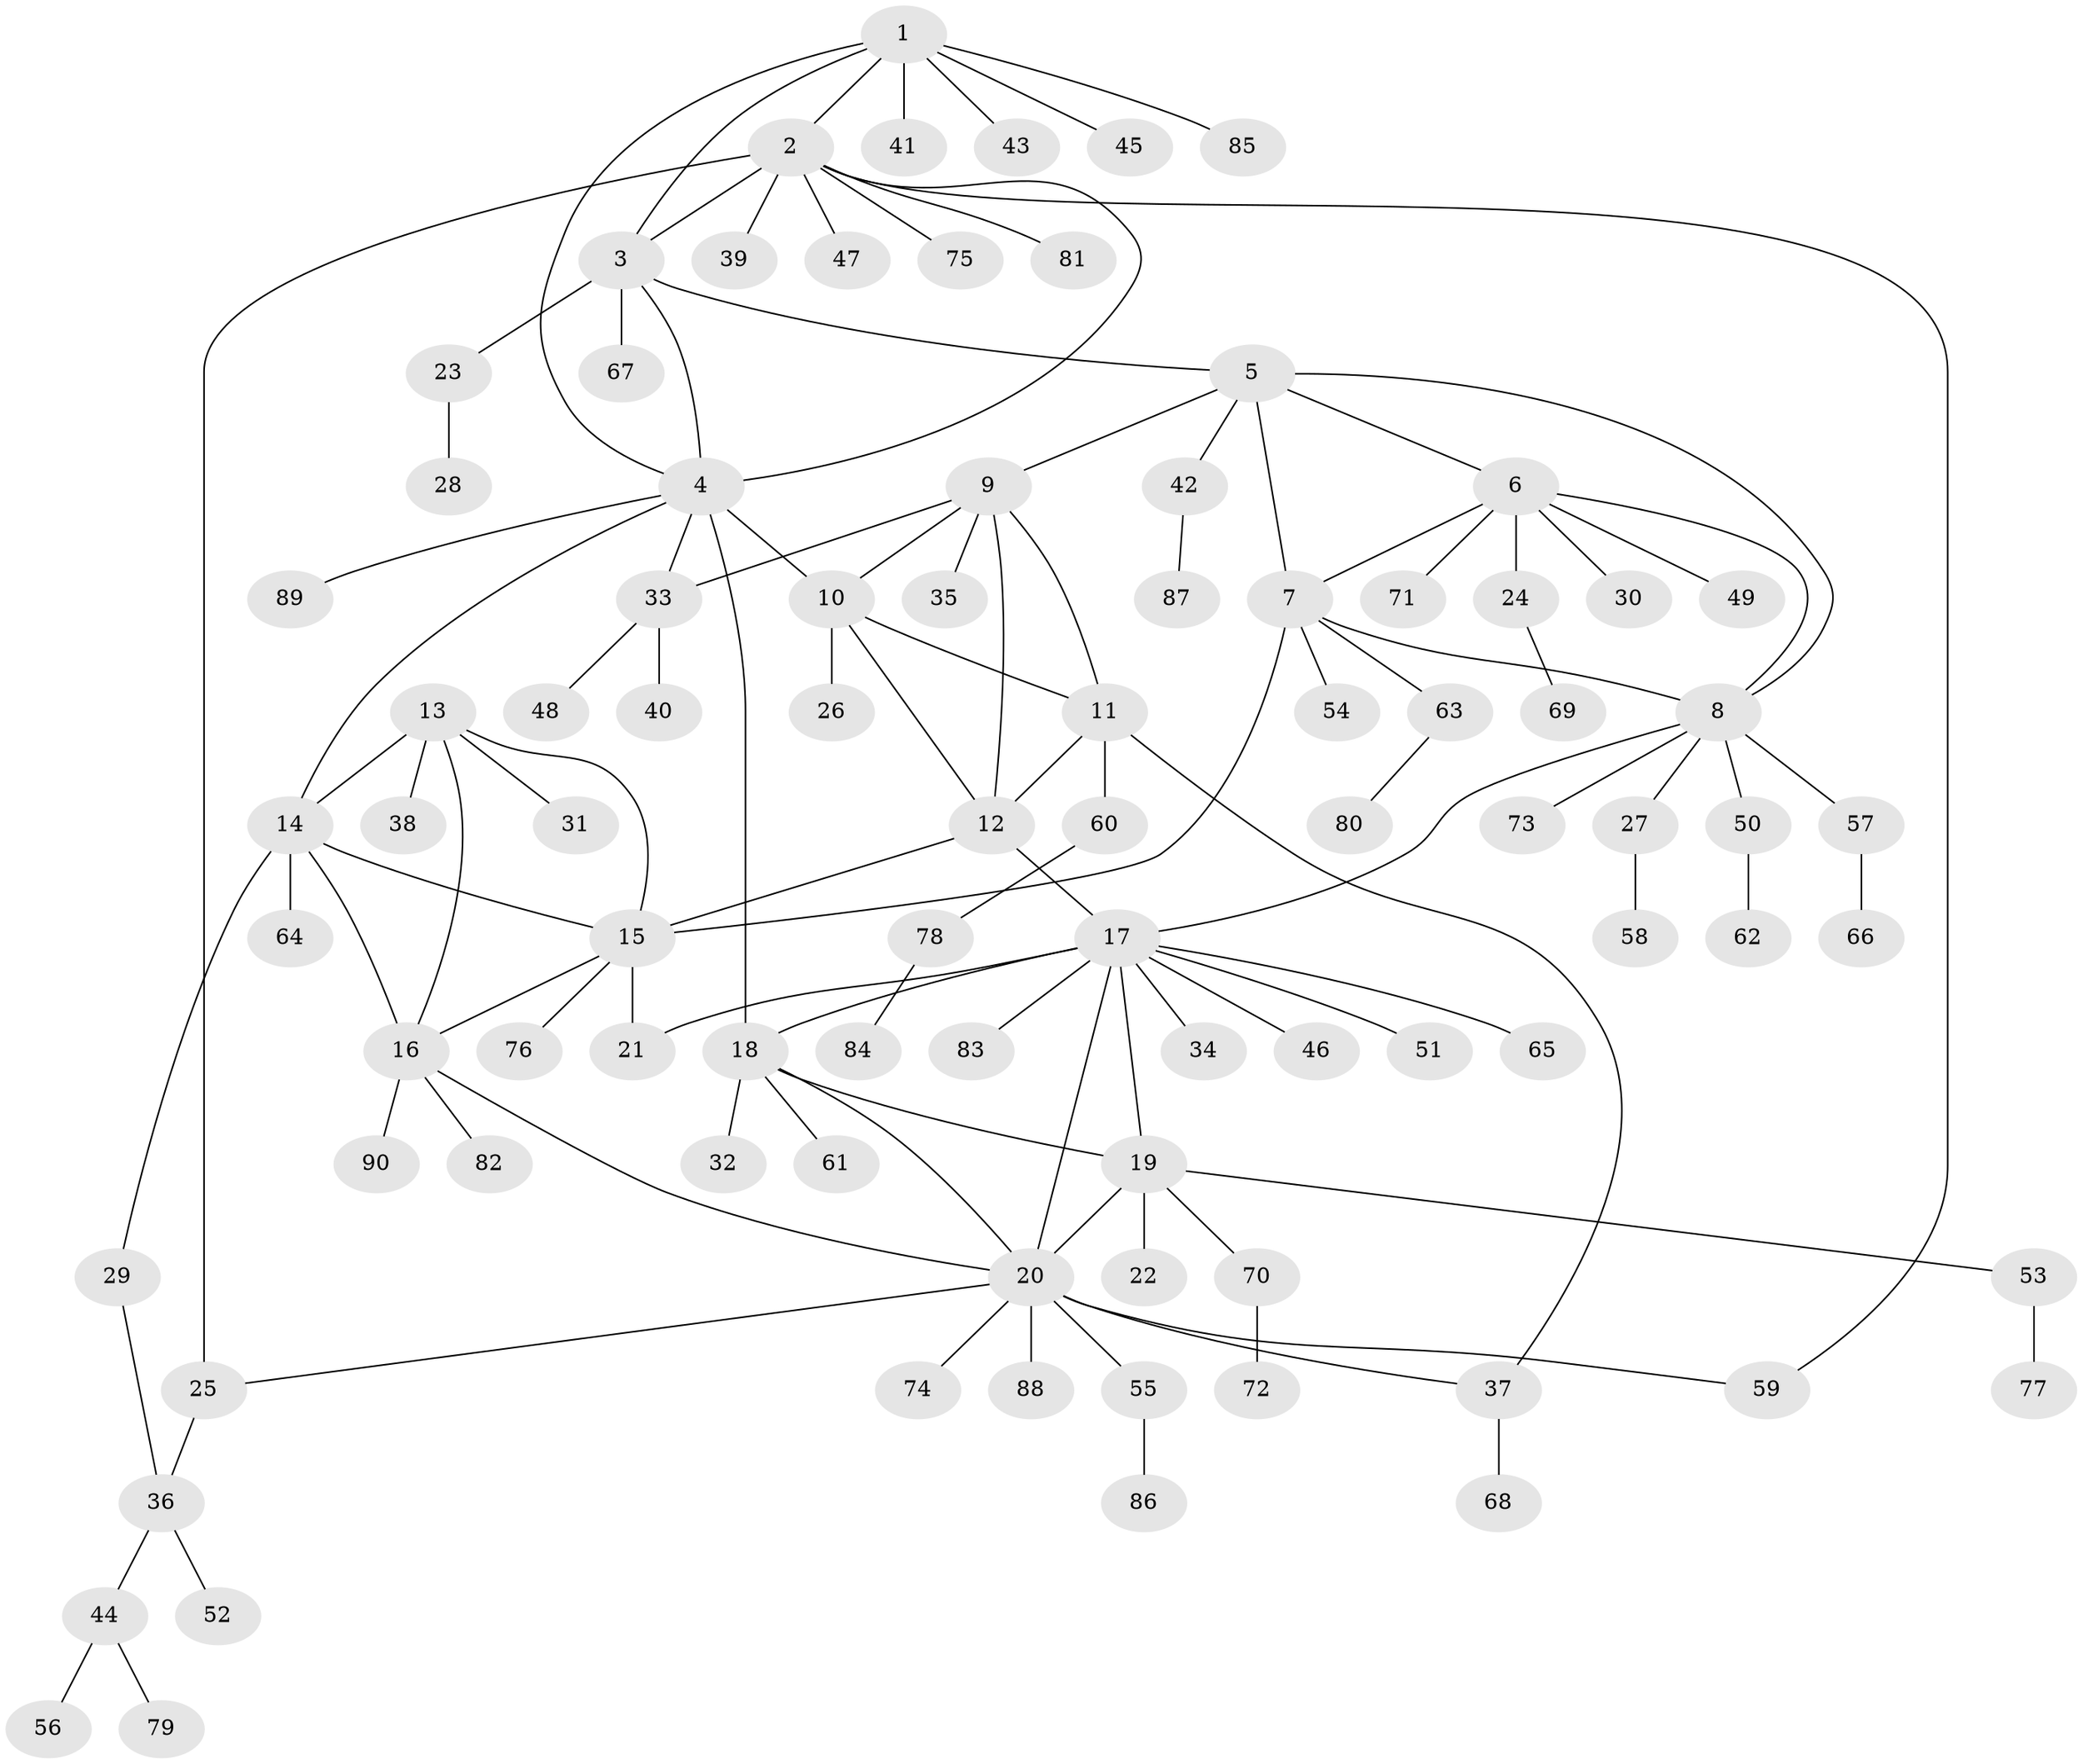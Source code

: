 // coarse degree distribution, {12: 0.015625, 4: 0.046875, 6: 0.046875, 9: 0.046875, 5: 0.03125, 8: 0.015625, 3: 0.0625, 13: 0.015625, 2: 0.09375, 1: 0.625}
// Generated by graph-tools (version 1.1) at 2025/52/02/27/25 19:52:15]
// undirected, 90 vertices, 116 edges
graph export_dot {
graph [start="1"]
  node [color=gray90,style=filled];
  1;
  2;
  3;
  4;
  5;
  6;
  7;
  8;
  9;
  10;
  11;
  12;
  13;
  14;
  15;
  16;
  17;
  18;
  19;
  20;
  21;
  22;
  23;
  24;
  25;
  26;
  27;
  28;
  29;
  30;
  31;
  32;
  33;
  34;
  35;
  36;
  37;
  38;
  39;
  40;
  41;
  42;
  43;
  44;
  45;
  46;
  47;
  48;
  49;
  50;
  51;
  52;
  53;
  54;
  55;
  56;
  57;
  58;
  59;
  60;
  61;
  62;
  63;
  64;
  65;
  66;
  67;
  68;
  69;
  70;
  71;
  72;
  73;
  74;
  75;
  76;
  77;
  78;
  79;
  80;
  81;
  82;
  83;
  84;
  85;
  86;
  87;
  88;
  89;
  90;
  1 -- 2;
  1 -- 3;
  1 -- 4;
  1 -- 41;
  1 -- 43;
  1 -- 45;
  1 -- 85;
  2 -- 3;
  2 -- 4;
  2 -- 25;
  2 -- 39;
  2 -- 47;
  2 -- 59;
  2 -- 75;
  2 -- 81;
  3 -- 4;
  3 -- 5;
  3 -- 23;
  3 -- 67;
  4 -- 10;
  4 -- 14;
  4 -- 18;
  4 -- 33;
  4 -- 89;
  5 -- 6;
  5 -- 7;
  5 -- 8;
  5 -- 9;
  5 -- 42;
  6 -- 7;
  6 -- 8;
  6 -- 24;
  6 -- 30;
  6 -- 49;
  6 -- 71;
  7 -- 8;
  7 -- 15;
  7 -- 54;
  7 -- 63;
  8 -- 17;
  8 -- 27;
  8 -- 50;
  8 -- 57;
  8 -- 73;
  9 -- 10;
  9 -- 11;
  9 -- 12;
  9 -- 33;
  9 -- 35;
  10 -- 11;
  10 -- 12;
  10 -- 26;
  11 -- 12;
  11 -- 37;
  11 -- 60;
  12 -- 15;
  12 -- 17;
  13 -- 14;
  13 -- 15;
  13 -- 16;
  13 -- 31;
  13 -- 38;
  14 -- 15;
  14 -- 16;
  14 -- 29;
  14 -- 64;
  15 -- 16;
  15 -- 21;
  15 -- 76;
  16 -- 20;
  16 -- 82;
  16 -- 90;
  17 -- 18;
  17 -- 19;
  17 -- 20;
  17 -- 21;
  17 -- 34;
  17 -- 46;
  17 -- 51;
  17 -- 65;
  17 -- 83;
  18 -- 19;
  18 -- 20;
  18 -- 32;
  18 -- 61;
  19 -- 20;
  19 -- 22;
  19 -- 53;
  19 -- 70;
  20 -- 25;
  20 -- 37;
  20 -- 55;
  20 -- 59;
  20 -- 74;
  20 -- 88;
  23 -- 28;
  24 -- 69;
  25 -- 36;
  27 -- 58;
  29 -- 36;
  33 -- 40;
  33 -- 48;
  36 -- 44;
  36 -- 52;
  37 -- 68;
  42 -- 87;
  44 -- 56;
  44 -- 79;
  50 -- 62;
  53 -- 77;
  55 -- 86;
  57 -- 66;
  60 -- 78;
  63 -- 80;
  70 -- 72;
  78 -- 84;
}
